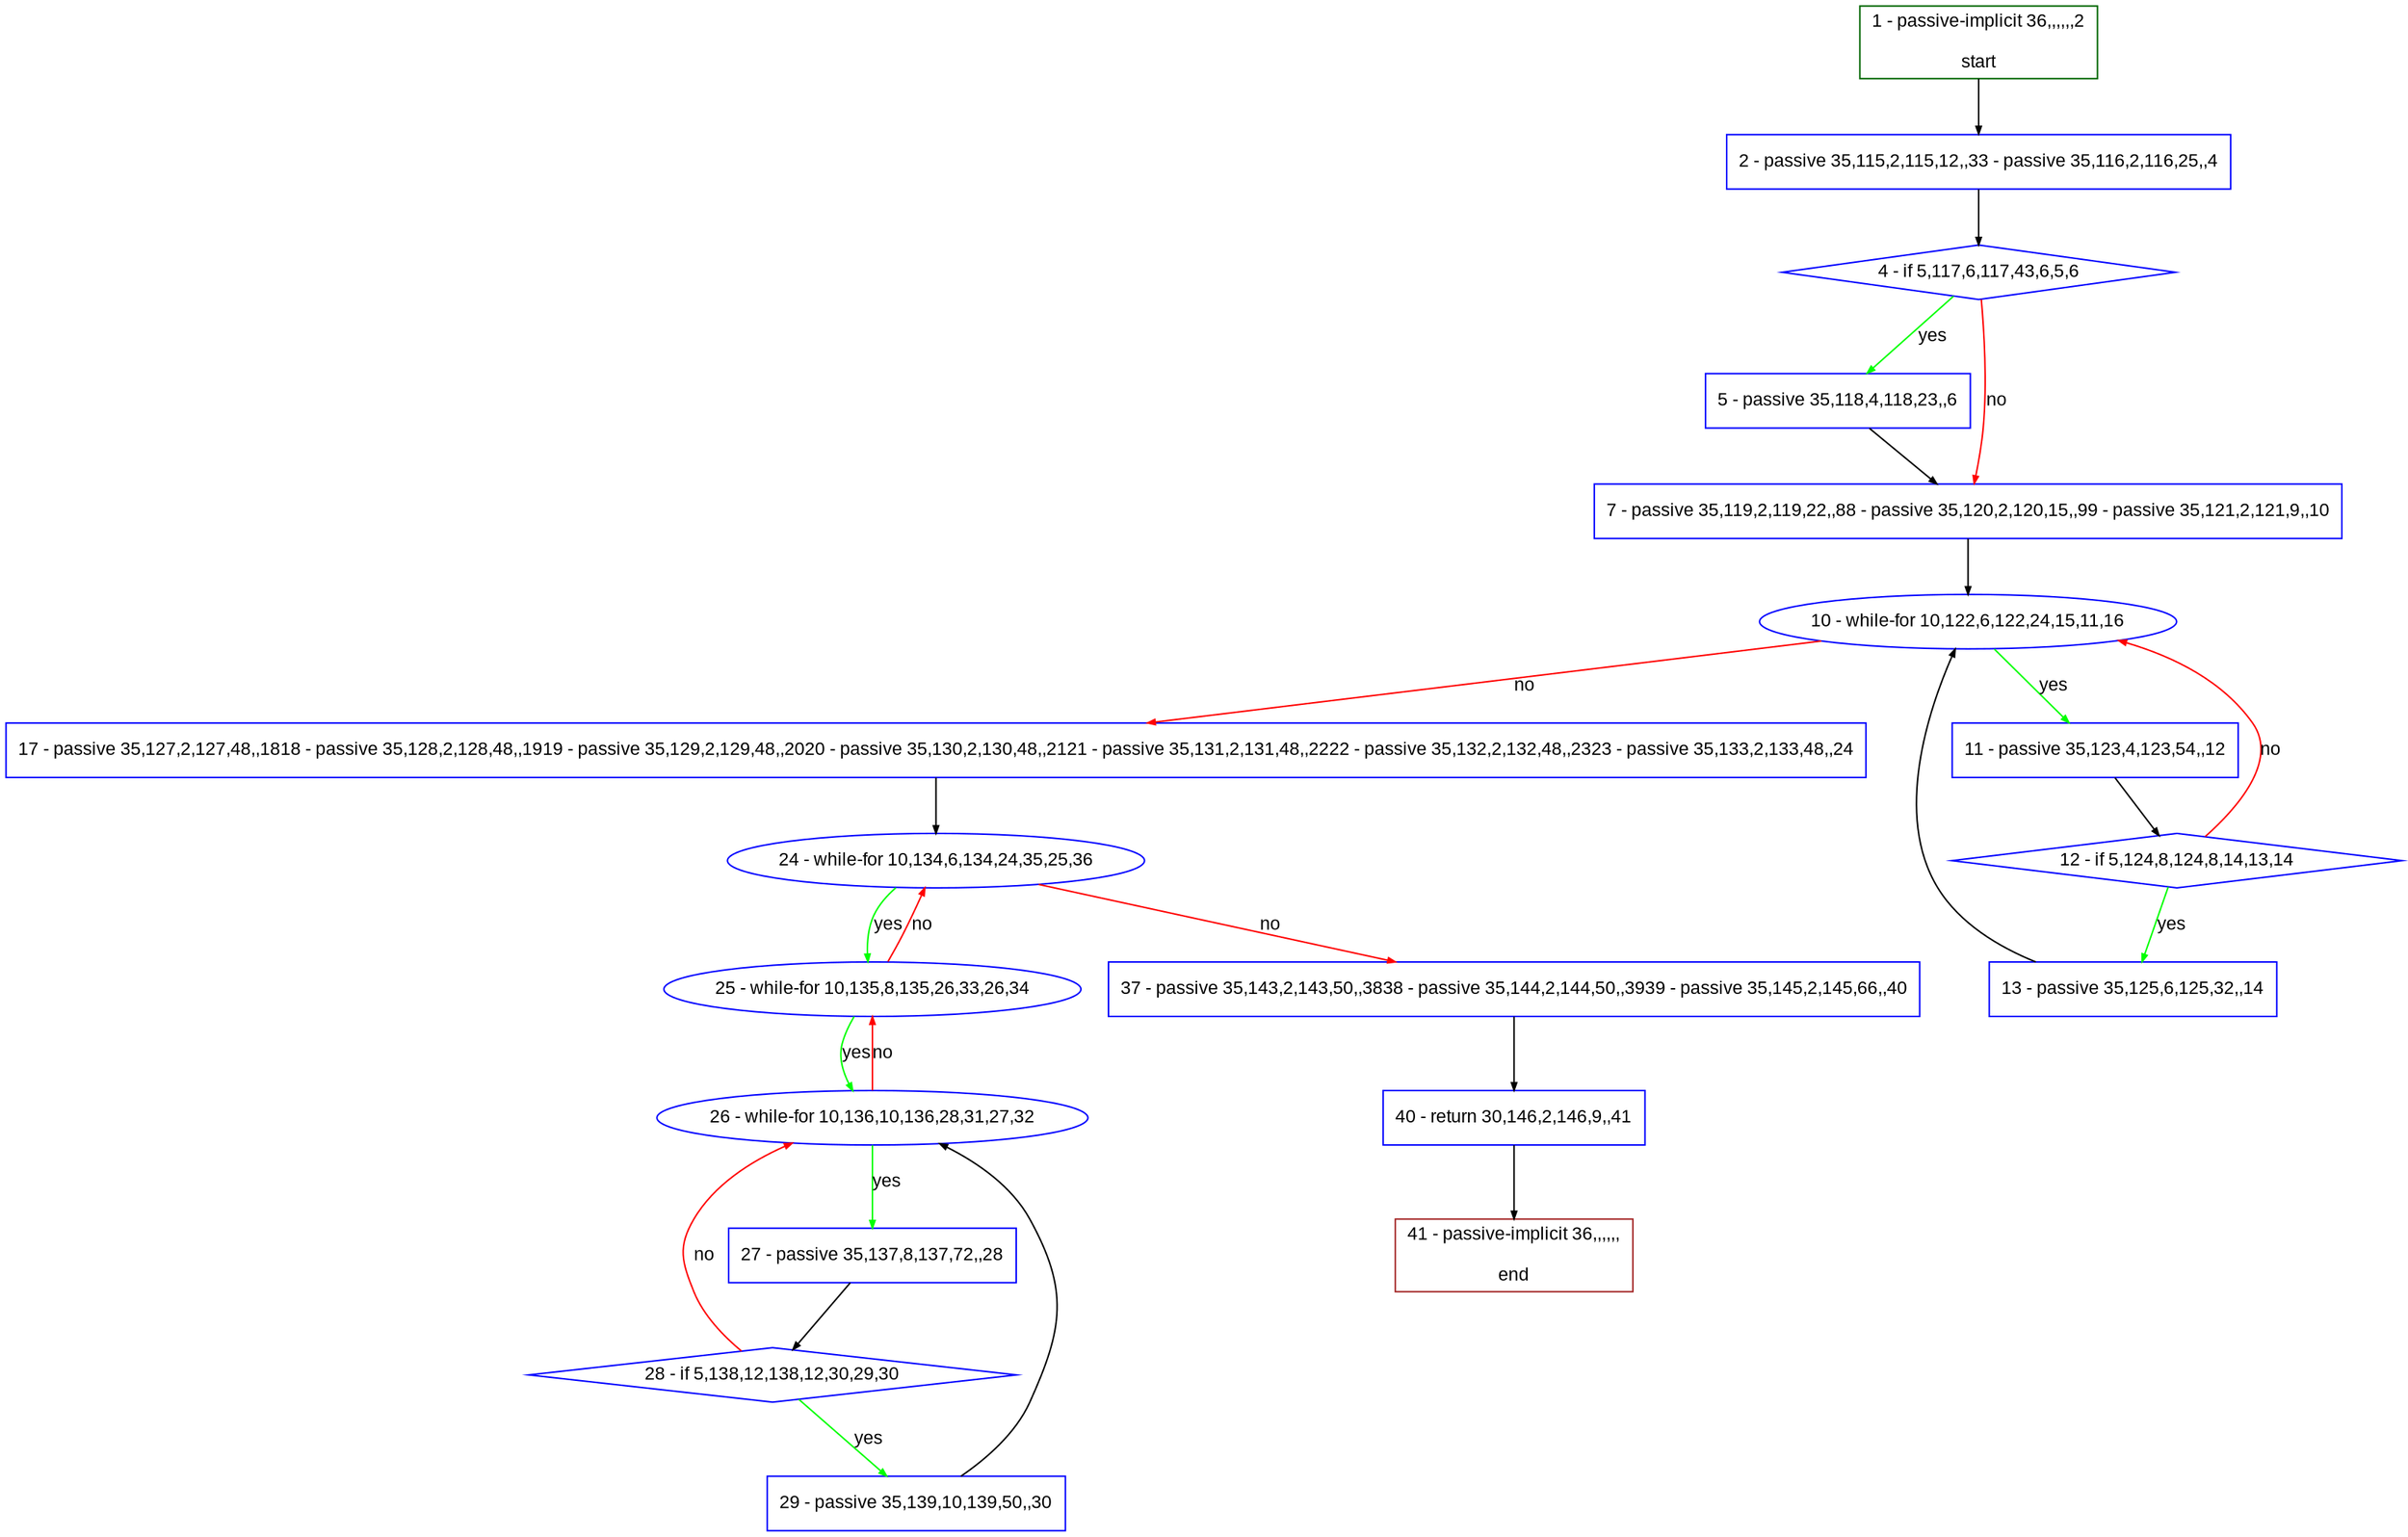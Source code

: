 digraph "" {
  graph [pack="true", label="", fontsize="12", packmode="clust", fontname="Arial", fillcolor="#FFFFCC", bgcolor="white", style="rounded,filled", compound="true"];
  node [node_initialized="no", label="", color="grey", fontsize="12", fillcolor="white", fontname="Arial", style="filled", shape="rectangle", compound="true", fixedsize="false"];
  edge [fontcolor="black", arrowhead="normal", arrowtail="none", arrowsize="0.5", ltail="", label="", color="black", fontsize="12", lhead="", fontname="Arial", dir="forward", compound="true"];
  __N1 [label="2 - passive 35,115,2,115,12,,33 - passive 35,116,2,116,25,,4", color="#0000ff", fillcolor="#ffffff", style="filled", shape="box"];
  __N2 [label="1 - passive-implicit 36,,,,,,2\n\nstart", color="#006400", fillcolor="#ffffff", style="filled", shape="box"];
  __N3 [label="4 - if 5,117,6,117,43,6,5,6", color="#0000ff", fillcolor="#ffffff", style="filled", shape="diamond"];
  __N4 [label="5 - passive 35,118,4,118,23,,6", color="#0000ff", fillcolor="#ffffff", style="filled", shape="box"];
  __N5 [label="7 - passive 35,119,2,119,22,,88 - passive 35,120,2,120,15,,99 - passive 35,121,2,121,9,,10", color="#0000ff", fillcolor="#ffffff", style="filled", shape="box"];
  __N6 [label="10 - while-for 10,122,6,122,24,15,11,16", color="#0000ff", fillcolor="#ffffff", style="filled", shape="oval"];
  __N7 [label="11 - passive 35,123,4,123,54,,12", color="#0000ff", fillcolor="#ffffff", style="filled", shape="box"];
  __N8 [label="17 - passive 35,127,2,127,48,,1818 - passive 35,128,2,128,48,,1919 - passive 35,129,2,129,48,,2020 - passive 35,130,2,130,48,,2121 - passive 35,131,2,131,48,,2222 - passive 35,132,2,132,48,,2323 - passive 35,133,2,133,48,,24", color="#0000ff", fillcolor="#ffffff", style="filled", shape="box"];
  __N9 [label="12 - if 5,124,8,124,8,14,13,14", color="#0000ff", fillcolor="#ffffff", style="filled", shape="diamond"];
  __N10 [label="13 - passive 35,125,6,125,32,,14", color="#0000ff", fillcolor="#ffffff", style="filled", shape="box"];
  __N11 [label="24 - while-for 10,134,6,134,24,35,25,36", color="#0000ff", fillcolor="#ffffff", style="filled", shape="oval"];
  __N12 [label="25 - while-for 10,135,8,135,26,33,26,34", color="#0000ff", fillcolor="#ffffff", style="filled", shape="oval"];
  __N13 [label="37 - passive 35,143,2,143,50,,3838 - passive 35,144,2,144,50,,3939 - passive 35,145,2,145,66,,40", color="#0000ff", fillcolor="#ffffff", style="filled", shape="box"];
  __N14 [label="26 - while-for 10,136,10,136,28,31,27,32", color="#0000ff", fillcolor="#ffffff", style="filled", shape="oval"];
  __N15 [label="27 - passive 35,137,8,137,72,,28", color="#0000ff", fillcolor="#ffffff", style="filled", shape="box"];
  __N16 [label="28 - if 5,138,12,138,12,30,29,30", color="#0000ff", fillcolor="#ffffff", style="filled", shape="diamond"];
  __N17 [label="29 - passive 35,139,10,139,50,,30", color="#0000ff", fillcolor="#ffffff", style="filled", shape="box"];
  __N18 [label="40 - return 30,146,2,146,9,,41", color="#0000ff", fillcolor="#ffffff", style="filled", shape="box"];
  __N19 [label="41 - passive-implicit 36,,,,,,\n\nend", color="#a52a2a", fillcolor="#ffffff", style="filled", shape="box"];
  __N2 -> __N1 [arrowhead="normal", arrowtail="none", color="#000000", label="", dir="forward"];
  __N1 -> __N3 [arrowhead="normal", arrowtail="none", color="#000000", label="", dir="forward"];
  __N3 -> __N4 [arrowhead="normal", arrowtail="none", color="#00ff00", label="yes", dir="forward"];
  __N3 -> __N5 [arrowhead="normal", arrowtail="none", color="#ff0000", label="no", dir="forward"];
  __N4 -> __N5 [arrowhead="normal", arrowtail="none", color="#000000", label="", dir="forward"];
  __N5 -> __N6 [arrowhead="normal", arrowtail="none", color="#000000", label="", dir="forward"];
  __N6 -> __N7 [arrowhead="normal", arrowtail="none", color="#00ff00", label="yes", dir="forward"];
  __N6 -> __N8 [arrowhead="normal", arrowtail="none", color="#ff0000", label="no", dir="forward"];
  __N7 -> __N9 [arrowhead="normal", arrowtail="none", color="#000000", label="", dir="forward"];
  __N9 -> __N6 [arrowhead="normal", arrowtail="none", color="#ff0000", label="no", dir="forward"];
  __N9 -> __N10 [arrowhead="normal", arrowtail="none", color="#00ff00", label="yes", dir="forward"];
  __N10 -> __N6 [arrowhead="normal", arrowtail="none", color="#000000", label="", dir="forward"];
  __N8 -> __N11 [arrowhead="normal", arrowtail="none", color="#000000", label="", dir="forward"];
  __N11 -> __N12 [arrowhead="normal", arrowtail="none", color="#00ff00", label="yes", dir="forward"];
  __N12 -> __N11 [arrowhead="normal", arrowtail="none", color="#ff0000", label="no", dir="forward"];
  __N11 -> __N13 [arrowhead="normal", arrowtail="none", color="#ff0000", label="no", dir="forward"];
  __N12 -> __N14 [arrowhead="normal", arrowtail="none", color="#00ff00", label="yes", dir="forward"];
  __N14 -> __N12 [arrowhead="normal", arrowtail="none", color="#ff0000", label="no", dir="forward"];
  __N14 -> __N15 [arrowhead="normal", arrowtail="none", color="#00ff00", label="yes", dir="forward"];
  __N15 -> __N16 [arrowhead="normal", arrowtail="none", color="#000000", label="", dir="forward"];
  __N16 -> __N14 [arrowhead="normal", arrowtail="none", color="#ff0000", label="no", dir="forward"];
  __N16 -> __N17 [arrowhead="normal", arrowtail="none", color="#00ff00", label="yes", dir="forward"];
  __N17 -> __N14 [arrowhead="normal", arrowtail="none", color="#000000", label="", dir="forward"];
  __N13 -> __N18 [arrowhead="normal", arrowtail="none", color="#000000", label="", dir="forward"];
  __N18 -> __N19 [arrowhead="normal", arrowtail="none", color="#000000", label="", dir="forward"];
}
